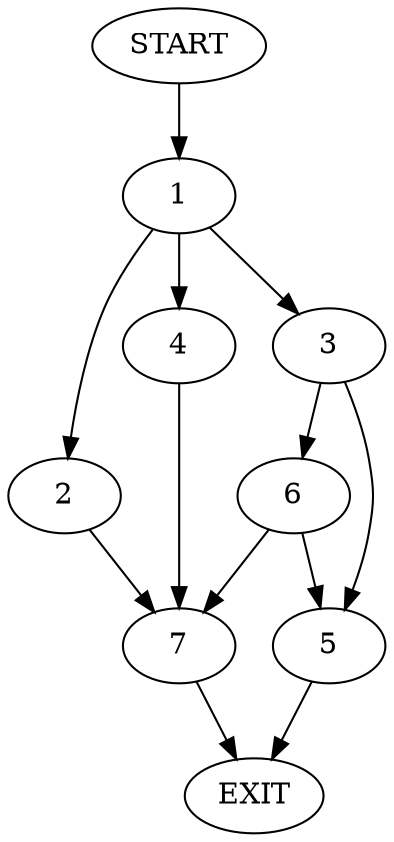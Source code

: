 digraph {
0 [label="START"]
8 [label="EXIT"]
0 -> 1
1 -> 2
1 -> 3
1 -> 4
3 -> 5
3 -> 6
2 -> 7
4 -> 7
7 -> 8
6 -> 5
6 -> 7
5 -> 8
}
